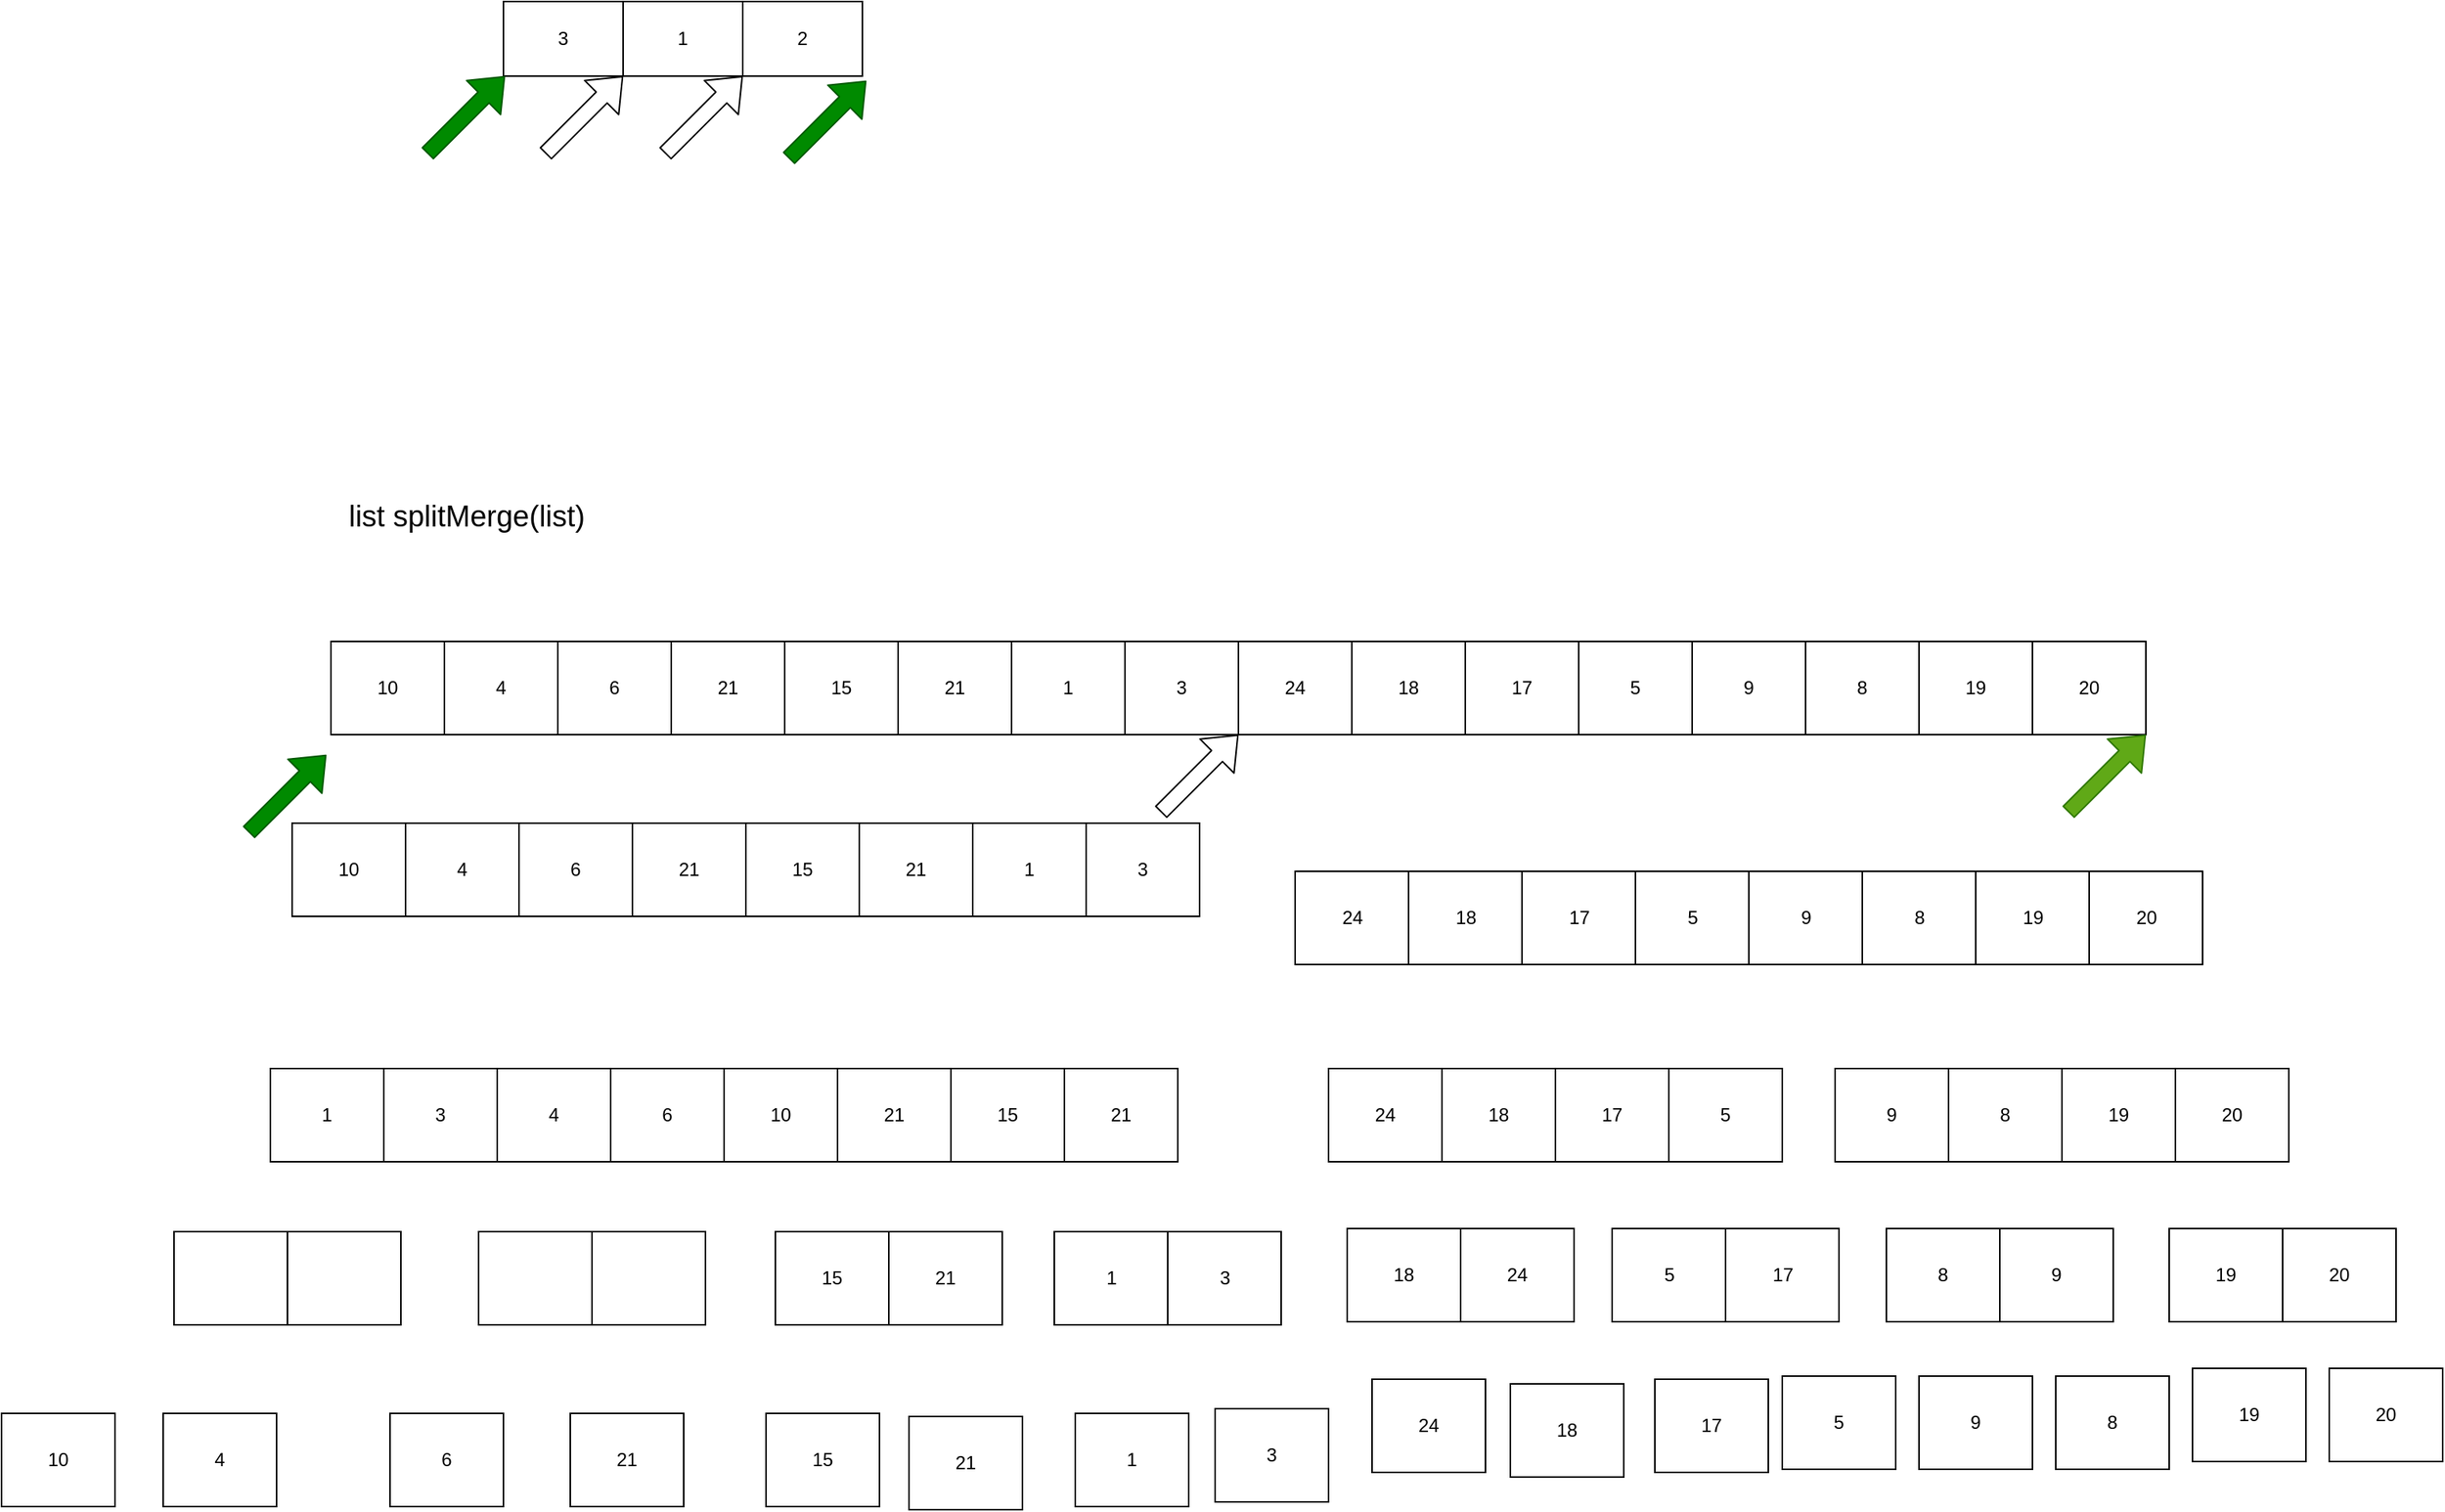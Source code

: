 <mxfile version="13.1.3">
    <diagram id="6hGFLwfOUW9BJ-s0fimq" name="Page-1">
        <mxGraphModel dx="1696" dy="1018" grid="0" gridSize="10" guides="1" tooltips="1" connect="1" arrows="1" fold="1" page="0" pageScale="1" pageWidth="827" pageHeight="1169" math="0" shadow="0">
            <root>
                <mxCell id="0"/>
                <mxCell id="1" parent="0"/>
                <mxCell id="2" value="10" style="rounded=0;whiteSpace=wrap;html=1;" parent="1" vertex="1">
                    <mxGeometry x="149" y="131" width="73" height="60" as="geometry"/>
                </mxCell>
                <mxCell id="3" value="4" style="rounded=0;whiteSpace=wrap;html=1;" parent="1" vertex="1">
                    <mxGeometry x="222" y="131" width="73" height="60" as="geometry"/>
                </mxCell>
                <mxCell id="12" value="6" style="rounded=0;whiteSpace=wrap;html=1;" parent="1" vertex="1">
                    <mxGeometry x="295" y="131" width="73" height="60" as="geometry"/>
                </mxCell>
                <mxCell id="13" value="21" style="rounded=0;whiteSpace=wrap;html=1;" parent="1" vertex="1">
                    <mxGeometry x="368" y="131" width="73" height="60" as="geometry"/>
                </mxCell>
                <mxCell id="14" value="15" style="rounded=0;whiteSpace=wrap;html=1;" parent="1" vertex="1">
                    <mxGeometry x="441" y="131" width="73" height="60" as="geometry"/>
                </mxCell>
                <mxCell id="15" value="21" style="rounded=0;whiteSpace=wrap;html=1;" parent="1" vertex="1">
                    <mxGeometry x="514" y="131" width="73" height="60" as="geometry"/>
                </mxCell>
                <mxCell id="16" value="1" style="rounded=0;whiteSpace=wrap;html=1;" parent="1" vertex="1">
                    <mxGeometry x="587" y="131" width="73" height="60" as="geometry"/>
                </mxCell>
                <mxCell id="17" value="3" style="rounded=0;whiteSpace=wrap;html=1;" parent="1" vertex="1">
                    <mxGeometry x="660" y="131" width="73" height="60" as="geometry"/>
                </mxCell>
                <mxCell id="18" value="24" style="rounded=0;whiteSpace=wrap;html=1;" parent="1" vertex="1">
                    <mxGeometry x="733" y="131" width="73" height="60" as="geometry"/>
                </mxCell>
                <mxCell id="19" value="18" style="rounded=0;whiteSpace=wrap;html=1;" parent="1" vertex="1">
                    <mxGeometry x="806" y="131" width="73" height="60" as="geometry"/>
                </mxCell>
                <mxCell id="20" value="17" style="rounded=0;whiteSpace=wrap;html=1;" parent="1" vertex="1">
                    <mxGeometry x="879" y="131" width="73" height="60" as="geometry"/>
                </mxCell>
                <mxCell id="21" value="5" style="rounded=0;whiteSpace=wrap;html=1;" parent="1" vertex="1">
                    <mxGeometry x="952" y="131" width="73" height="60" as="geometry"/>
                </mxCell>
                <mxCell id="22" value="9" style="rounded=0;whiteSpace=wrap;html=1;" parent="1" vertex="1">
                    <mxGeometry x="1025" y="131" width="73" height="60" as="geometry"/>
                </mxCell>
                <mxCell id="23" value="8" style="rounded=0;whiteSpace=wrap;html=1;" parent="1" vertex="1">
                    <mxGeometry x="1098" y="131" width="73" height="60" as="geometry"/>
                </mxCell>
                <mxCell id="24" value="19" style="rounded=0;whiteSpace=wrap;html=1;" parent="1" vertex="1">
                    <mxGeometry x="1171" y="131" width="73" height="60" as="geometry"/>
                </mxCell>
                <mxCell id="25" value="20" style="rounded=0;whiteSpace=wrap;html=1;" parent="1" vertex="1">
                    <mxGeometry x="1244" y="131" width="73" height="60" as="geometry"/>
                </mxCell>
                <mxCell id="26" value="10" style="rounded=0;whiteSpace=wrap;html=1;" parent="1" vertex="1">
                    <mxGeometry x="124" y="248" width="73" height="60" as="geometry"/>
                </mxCell>
                <mxCell id="27" value="4" style="rounded=0;whiteSpace=wrap;html=1;" parent="1" vertex="1">
                    <mxGeometry x="197" y="248" width="73" height="60" as="geometry"/>
                </mxCell>
                <mxCell id="28" value="6" style="rounded=0;whiteSpace=wrap;html=1;" parent="1" vertex="1">
                    <mxGeometry x="270" y="248" width="73" height="60" as="geometry"/>
                </mxCell>
                <mxCell id="29" value="21" style="rounded=0;whiteSpace=wrap;html=1;" parent="1" vertex="1">
                    <mxGeometry x="343" y="248" width="73" height="60" as="geometry"/>
                </mxCell>
                <mxCell id="30" value="15" style="rounded=0;whiteSpace=wrap;html=1;" parent="1" vertex="1">
                    <mxGeometry x="416" y="248" width="73" height="60" as="geometry"/>
                </mxCell>
                <mxCell id="31" value="21" style="rounded=0;whiteSpace=wrap;html=1;" parent="1" vertex="1">
                    <mxGeometry x="489" y="248" width="73" height="60" as="geometry"/>
                </mxCell>
                <mxCell id="32" value="1" style="rounded=0;whiteSpace=wrap;html=1;" parent="1" vertex="1">
                    <mxGeometry x="562" y="248" width="73" height="60" as="geometry"/>
                </mxCell>
                <mxCell id="33" value="3" style="rounded=0;whiteSpace=wrap;html=1;" parent="1" vertex="1">
                    <mxGeometry x="635" y="248" width="73" height="60" as="geometry"/>
                </mxCell>
                <mxCell id="34" value="24" style="rounded=0;whiteSpace=wrap;html=1;" parent="1" vertex="1">
                    <mxGeometry x="769.5" y="279" width="73" height="60" as="geometry"/>
                </mxCell>
                <mxCell id="35" value="18" style="rounded=0;whiteSpace=wrap;html=1;" parent="1" vertex="1">
                    <mxGeometry x="842.5" y="279" width="73" height="60" as="geometry"/>
                </mxCell>
                <mxCell id="36" value="17" style="rounded=0;whiteSpace=wrap;html=1;" parent="1" vertex="1">
                    <mxGeometry x="915.5" y="279" width="73" height="60" as="geometry"/>
                </mxCell>
                <mxCell id="37" value="5" style="rounded=0;whiteSpace=wrap;html=1;" parent="1" vertex="1">
                    <mxGeometry x="988.5" y="279" width="73" height="60" as="geometry"/>
                </mxCell>
                <mxCell id="38" value="9" style="rounded=0;whiteSpace=wrap;html=1;" parent="1" vertex="1">
                    <mxGeometry x="1061.5" y="279" width="73" height="60" as="geometry"/>
                </mxCell>
                <mxCell id="39" value="8" style="rounded=0;whiteSpace=wrap;html=1;" parent="1" vertex="1">
                    <mxGeometry x="1134.5" y="279" width="73" height="60" as="geometry"/>
                </mxCell>
                <mxCell id="40" value="19" style="rounded=0;whiteSpace=wrap;html=1;" parent="1" vertex="1">
                    <mxGeometry x="1207.5" y="279" width="73" height="60" as="geometry"/>
                </mxCell>
                <mxCell id="41" value="20" style="rounded=0;whiteSpace=wrap;html=1;" parent="1" vertex="1">
                    <mxGeometry x="1280.5" y="279" width="73" height="60" as="geometry"/>
                </mxCell>
                <mxCell id="42" value="4" style="rounded=0;whiteSpace=wrap;html=1;" parent="1" vertex="1">
                    <mxGeometry x="256" y="406" width="73" height="60" as="geometry"/>
                </mxCell>
                <mxCell id="43" value="6" style="rounded=0;whiteSpace=wrap;html=1;" parent="1" vertex="1">
                    <mxGeometry x="329" y="406" width="73" height="60" as="geometry"/>
                </mxCell>
                <mxCell id="44" value="10" style="rounded=0;whiteSpace=wrap;html=1;" parent="1" vertex="1">
                    <mxGeometry x="402" y="406" width="73" height="60" as="geometry"/>
                </mxCell>
                <mxCell id="45" value="21" style="rounded=0;whiteSpace=wrap;html=1;" parent="1" vertex="1">
                    <mxGeometry x="475" y="406" width="73" height="60" as="geometry"/>
                </mxCell>
                <mxCell id="46" value="1" style="rounded=0;whiteSpace=wrap;html=1;" parent="1" vertex="1">
                    <mxGeometry x="110" y="406" width="73" height="60" as="geometry"/>
                </mxCell>
                <mxCell id="47" value="3" style="rounded=0;whiteSpace=wrap;html=1;" parent="1" vertex="1">
                    <mxGeometry x="183" y="406" width="73" height="60" as="geometry"/>
                </mxCell>
                <mxCell id="48" value="15" style="rounded=0;whiteSpace=wrap;html=1;" parent="1" vertex="1">
                    <mxGeometry x="548" y="406" width="73" height="60" as="geometry"/>
                </mxCell>
                <mxCell id="49" value="21" style="rounded=0;whiteSpace=wrap;html=1;" parent="1" vertex="1">
                    <mxGeometry x="621" y="406" width="73" height="60" as="geometry"/>
                </mxCell>
                <mxCell id="50" value="24" style="rounded=0;whiteSpace=wrap;html=1;" parent="1" vertex="1">
                    <mxGeometry x="791" y="406" width="73" height="60" as="geometry"/>
                </mxCell>
                <mxCell id="51" value="18" style="rounded=0;whiteSpace=wrap;html=1;" parent="1" vertex="1">
                    <mxGeometry x="864" y="406" width="73" height="60" as="geometry"/>
                </mxCell>
                <mxCell id="52" value="17" style="rounded=0;whiteSpace=wrap;html=1;" parent="1" vertex="1">
                    <mxGeometry x="937" y="406" width="73" height="60" as="geometry"/>
                </mxCell>
                <mxCell id="53" value="5" style="rounded=0;whiteSpace=wrap;html=1;" parent="1" vertex="1">
                    <mxGeometry x="1010" y="406" width="73" height="60" as="geometry"/>
                </mxCell>
                <mxCell id="54" value="9" style="rounded=0;whiteSpace=wrap;html=1;" parent="1" vertex="1">
                    <mxGeometry x="1117" y="406" width="73" height="60" as="geometry"/>
                </mxCell>
                <mxCell id="55" value="8" style="rounded=0;whiteSpace=wrap;html=1;" parent="1" vertex="1">
                    <mxGeometry x="1190" y="406" width="73" height="60" as="geometry"/>
                </mxCell>
                <mxCell id="56" value="19" style="rounded=0;whiteSpace=wrap;html=1;" parent="1" vertex="1">
                    <mxGeometry x="1263" y="406" width="73" height="60" as="geometry"/>
                </mxCell>
                <mxCell id="57" value="20" style="rounded=0;whiteSpace=wrap;html=1;" parent="1" vertex="1">
                    <mxGeometry x="1336" y="406" width="73" height="60" as="geometry"/>
                </mxCell>
                <mxCell id="58" value="" style="rounded=0;whiteSpace=wrap;html=1;" parent="1" vertex="1">
                    <mxGeometry x="48" y="511" width="73" height="60" as="geometry"/>
                </mxCell>
                <mxCell id="59" value="" style="rounded=0;whiteSpace=wrap;html=1;" parent="1" vertex="1">
                    <mxGeometry x="121" y="511" width="73" height="60" as="geometry"/>
                </mxCell>
                <mxCell id="60" value="" style="rounded=0;whiteSpace=wrap;html=1;" parent="1" vertex="1">
                    <mxGeometry x="244" y="511" width="73" height="60" as="geometry"/>
                </mxCell>
                <mxCell id="61" value="" style="rounded=0;whiteSpace=wrap;html=1;" parent="1" vertex="1">
                    <mxGeometry x="317" y="511" width="73" height="60" as="geometry"/>
                </mxCell>
                <mxCell id="62" value="15" style="rounded=0;whiteSpace=wrap;html=1;" parent="1" vertex="1">
                    <mxGeometry x="435" y="511" width="73" height="60" as="geometry"/>
                </mxCell>
                <mxCell id="63" value="21" style="rounded=0;whiteSpace=wrap;html=1;" parent="1" vertex="1">
                    <mxGeometry x="508" y="511" width="73" height="60" as="geometry"/>
                </mxCell>
                <mxCell id="64" value="1" style="rounded=0;whiteSpace=wrap;html=1;" parent="1" vertex="1">
                    <mxGeometry x="614.5" y="511" width="73" height="60" as="geometry"/>
                </mxCell>
                <mxCell id="65" value="3" style="rounded=0;whiteSpace=wrap;html=1;" parent="1" vertex="1">
                    <mxGeometry x="687.5" y="511" width="73" height="60" as="geometry"/>
                </mxCell>
                <mxCell id="66" value="18" style="rounded=0;whiteSpace=wrap;html=1;" parent="1" vertex="1">
                    <mxGeometry x="803" y="509" width="73" height="60" as="geometry"/>
                </mxCell>
                <mxCell id="67" value="24" style="rounded=0;whiteSpace=wrap;html=1;" parent="1" vertex="1">
                    <mxGeometry x="876" y="509" width="73" height="60" as="geometry"/>
                </mxCell>
                <mxCell id="68" value="5" style="rounded=0;whiteSpace=wrap;html=1;" parent="1" vertex="1">
                    <mxGeometry x="973.5" y="509" width="73" height="60" as="geometry"/>
                </mxCell>
                <mxCell id="69" value="17" style="rounded=0;whiteSpace=wrap;html=1;" parent="1" vertex="1">
                    <mxGeometry x="1046.5" y="509" width="73" height="60" as="geometry"/>
                </mxCell>
                <mxCell id="70" value="8" style="rounded=0;whiteSpace=wrap;html=1;" parent="1" vertex="1">
                    <mxGeometry x="1150" y="509" width="73" height="60" as="geometry"/>
                </mxCell>
                <mxCell id="71" value="9" style="rounded=0;whiteSpace=wrap;html=1;" parent="1" vertex="1">
                    <mxGeometry x="1223" y="509" width="73" height="60" as="geometry"/>
                </mxCell>
                <mxCell id="72" value="19" style="rounded=0;whiteSpace=wrap;html=1;" parent="1" vertex="1">
                    <mxGeometry x="1332" y="509" width="73" height="60" as="geometry"/>
                </mxCell>
                <mxCell id="73" value="20" style="rounded=0;whiteSpace=wrap;html=1;" parent="1" vertex="1">
                    <mxGeometry x="1405" y="509" width="73" height="60" as="geometry"/>
                </mxCell>
                <mxCell id="74" value="10" style="rounded=0;whiteSpace=wrap;html=1;" parent="1" vertex="1">
                    <mxGeometry x="-63" y="628" width="73" height="60" as="geometry"/>
                </mxCell>
                <mxCell id="75" value="4" style="rounded=0;whiteSpace=wrap;html=1;" parent="1" vertex="1">
                    <mxGeometry x="41" y="628" width="73" height="60" as="geometry"/>
                </mxCell>
                <mxCell id="76" value="6" style="rounded=0;whiteSpace=wrap;html=1;" parent="1" vertex="1">
                    <mxGeometry x="187" y="628" width="73" height="60" as="geometry"/>
                </mxCell>
                <mxCell id="77" value="21" style="rounded=0;whiteSpace=wrap;html=1;" parent="1" vertex="1">
                    <mxGeometry x="303" y="628" width="73" height="60" as="geometry"/>
                </mxCell>
                <mxCell id="78" value="15" style="rounded=0;whiteSpace=wrap;html=1;" parent="1" vertex="1">
                    <mxGeometry x="429" y="628" width="73" height="60" as="geometry"/>
                </mxCell>
                <mxCell id="79" value="21" style="rounded=0;whiteSpace=wrap;html=1;" parent="1" vertex="1">
                    <mxGeometry x="521" y="630" width="73" height="60" as="geometry"/>
                </mxCell>
                <mxCell id="80" value="1" style="rounded=0;whiteSpace=wrap;html=1;" parent="1" vertex="1">
                    <mxGeometry x="628" y="628" width="73" height="60" as="geometry"/>
                </mxCell>
                <mxCell id="81" value="3" style="rounded=0;whiteSpace=wrap;html=1;" parent="1" vertex="1">
                    <mxGeometry x="718" y="625" width="73" height="60" as="geometry"/>
                </mxCell>
                <mxCell id="82" value="24" style="rounded=0;whiteSpace=wrap;html=1;" parent="1" vertex="1">
                    <mxGeometry x="819" y="606" width="73" height="60" as="geometry"/>
                </mxCell>
                <mxCell id="83" value="18" style="rounded=0;whiteSpace=wrap;html=1;" parent="1" vertex="1">
                    <mxGeometry x="908" y="609" width="73" height="60" as="geometry"/>
                </mxCell>
                <mxCell id="84" value="17" style="rounded=0;whiteSpace=wrap;html=1;" parent="1" vertex="1">
                    <mxGeometry x="1001" y="606" width="73" height="60" as="geometry"/>
                </mxCell>
                <mxCell id="85" value="5" style="rounded=0;whiteSpace=wrap;html=1;" parent="1" vertex="1">
                    <mxGeometry x="1083" y="604" width="73" height="60" as="geometry"/>
                </mxCell>
                <mxCell id="86" value="9" style="rounded=0;whiteSpace=wrap;html=1;" parent="1" vertex="1">
                    <mxGeometry x="1171" y="604" width="73" height="60" as="geometry"/>
                </mxCell>
                <mxCell id="87" value="8" style="rounded=0;whiteSpace=wrap;html=1;" parent="1" vertex="1">
                    <mxGeometry x="1259" y="604" width="73" height="60" as="geometry"/>
                </mxCell>
                <mxCell id="88" value="19" style="rounded=0;whiteSpace=wrap;html=1;" parent="1" vertex="1">
                    <mxGeometry x="1347" y="599" width="73" height="60" as="geometry"/>
                </mxCell>
                <mxCell id="89" value="20" style="rounded=0;whiteSpace=wrap;html=1;" parent="1" vertex="1">
                    <mxGeometry x="1435" y="599" width="73" height="60" as="geometry"/>
                </mxCell>
                <mxCell id="90" value="list splitMerge(list)" style="text;html=1;align=center;verticalAlign=middle;resizable=0;points=[];autosize=1;fontSize=19;" parent="1" vertex="1">
                    <mxGeometry x="155" y="37" width="162" height="27" as="geometry"/>
                </mxCell>
                <mxCell id="92" value="" style="shape=flexArrow;endArrow=classic;html=1;fontSize=19;" parent="1" edge="1">
                    <mxGeometry width="50" height="50" relative="1" as="geometry">
                        <mxPoint x="683" y="241" as="sourcePoint"/>
                        <mxPoint x="733" y="191" as="targetPoint"/>
                    </mxGeometry>
                </mxCell>
                <mxCell id="93" value="" style="shape=flexArrow;endArrow=classic;html=1;fontSize=19;fillColor=#008a00;strokeColor=#005700;" parent="1" edge="1">
                    <mxGeometry width="50" height="50" relative="1" as="geometry">
                        <mxPoint x="96" y="254" as="sourcePoint"/>
                        <mxPoint x="146" y="204" as="targetPoint"/>
                    </mxGeometry>
                </mxCell>
                <mxCell id="94" value="" style="shape=flexArrow;endArrow=classic;html=1;fontSize=19;fillColor=#60a917;strokeColor=#2D7600;" parent="1" edge="1">
                    <mxGeometry width="50" height="50" relative="1" as="geometry">
                        <mxPoint x="1267" y="241" as="sourcePoint"/>
                        <mxPoint x="1317" y="191" as="targetPoint"/>
                    </mxGeometry>
                </mxCell>
                <mxCell id="95" value="3" style="rounded=0;whiteSpace=wrap;html=1;" parent="1" vertex="1">
                    <mxGeometry x="260" y="-281" width="77" height="48" as="geometry"/>
                </mxCell>
                <mxCell id="96" value="1" style="rounded=0;whiteSpace=wrap;html=1;" parent="1" vertex="1">
                    <mxGeometry x="337" y="-281" width="77" height="48" as="geometry"/>
                </mxCell>
                <mxCell id="97" value="2" style="rounded=0;whiteSpace=wrap;html=1;" parent="1" vertex="1">
                    <mxGeometry x="414" y="-281" width="77" height="48" as="geometry"/>
                </mxCell>
                <mxCell id="98" value="" style="shape=flexArrow;endArrow=classic;html=1;fillColor=#008a00;strokeColor=#005700;" parent="1" edge="1">
                    <mxGeometry width="50" height="50" relative="1" as="geometry">
                        <mxPoint x="211" y="-183" as="sourcePoint"/>
                        <mxPoint x="261" y="-233" as="targetPoint"/>
                    </mxGeometry>
                </mxCell>
                <mxCell id="99" value="" style="shape=flexArrow;endArrow=classic;html=1;fillColor=#008a00;strokeColor=#005700;" parent="1" edge="1">
                    <mxGeometry width="50" height="50" relative="1" as="geometry">
                        <mxPoint x="443.5" y="-180" as="sourcePoint"/>
                        <mxPoint x="493.5" y="-230" as="targetPoint"/>
                    </mxGeometry>
                </mxCell>
                <mxCell id="100" value="" style="shape=flexArrow;endArrow=classic;html=1;" parent="1" edge="1">
                    <mxGeometry width="50" height="50" relative="1" as="geometry">
                        <mxPoint x="287" y="-183" as="sourcePoint"/>
                        <mxPoint x="337" y="-233" as="targetPoint"/>
                    </mxGeometry>
                </mxCell>
                <mxCell id="103" value="" style="shape=flexArrow;endArrow=classic;html=1;" parent="1" edge="1">
                    <mxGeometry width="50" height="50" relative="1" as="geometry">
                        <mxPoint x="364" y="-183" as="sourcePoint"/>
                        <mxPoint x="414" y="-233" as="targetPoint"/>
                    </mxGeometry>
                </mxCell>
            </root>
        </mxGraphModel>
    </diagram>
</mxfile>